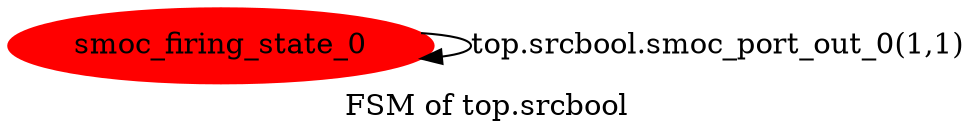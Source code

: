 digraph G {
graph [label="FSM of top.srcbool"]
0[color="red" label="smoc_firing_state_0" style="filled"];
0->0 [label="top.srcbool.smoc_port_out_0(1,1)"];
}
digraph G {
graph [label="FSM of top.src1"]
0[color="red" label="smoc_firing_state_1" style="filled"];
0->0 [label="top.src1.smoc_port_out_0(1,1)"];
}
digraph G {
graph [label="FSM of top.src2"]
0[color="red" label="smoc_firing_state_2" style="filled"];
0->0 [label="top.src2.smoc_port_out_0(1,1)"];
}
digraph G {
graph [label="FSM of top.select"]
0[color="red" label="smoc_firing_state_3" style="filled"];
0->0 [label="(((top.select.smoc_port_in_0(1,1)&&top.select.smoc_port_in_1(1,1))&&(token(top.select.smoc_port_in_0, 0)==0))&&top.select.smoc_port_out_0(1,1))"];
0->0 [label="(((top.select.smoc_port_in_0(1,1)&&top.select.smoc_port_in_2(1,1))&&(token(top.select.smoc_port_in_0, 0)==1))&&top.select.smoc_port_out_0(1,1))"];
}
digraph G {
graph [label="FSM of top.sink"]
0[color="red" label="smoc_firing_state_4" style="filled"];
1[label="smoc_firing_state_5"];
0->0 [label="(top.sink.smoc_port_in_0(1,1)&&(SMOC_VAR(this->iter)>0))"];
0->1 [label="(SMOC_VAR(this->iter)==0)"];
}
